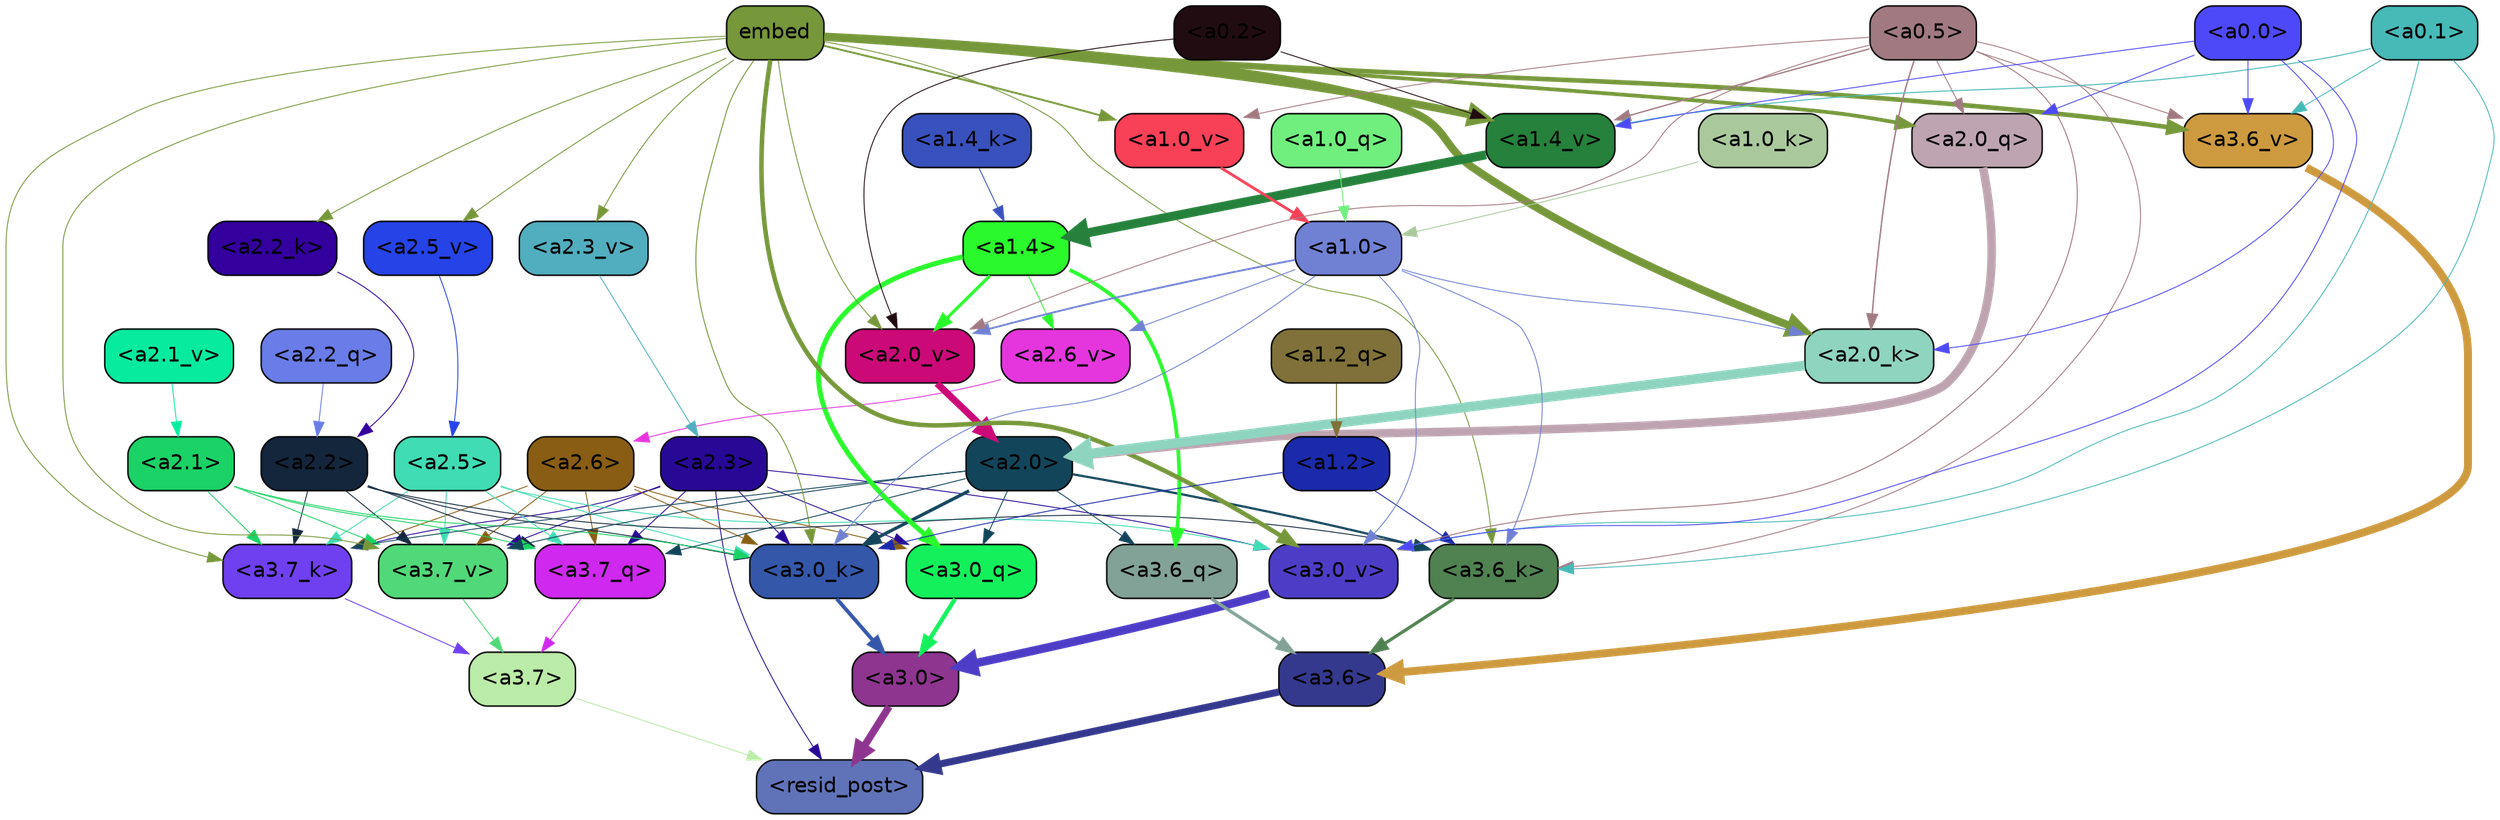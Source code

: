 strict digraph "" {
	graph [bgcolor=transparent,
		layout=dot,
		overlap=false,
		splines=true
	];
	"<a3.7>"	[color=black,
		fillcolor="#bbeba8",
		fontname=Helvetica,
		shape=box,
		style="filled, rounded"];
	"<resid_post>"	[color=black,
		fillcolor="#6073b9",
		fontname=Helvetica,
		shape=box,
		style="filled, rounded"];
	"<a3.7>" -> "<resid_post>"	[color="#bbeba8",
		penwidth=0.6];
	"<a3.6>"	[color=black,
		fillcolor="#35398d",
		fontname=Helvetica,
		shape=box,
		style="filled, rounded"];
	"<a3.6>" -> "<resid_post>"	[color="#35398d",
		penwidth=4.7534414529800415];
	"<a3.0>"	[color=black,
		fillcolor="#8e358f",
		fontname=Helvetica,
		shape=box,
		style="filled, rounded"];
	"<a3.0>" -> "<resid_post>"	[color="#8e358f",
		penwidth=4.898576855659485];
	"<a2.3>"	[color=black,
		fillcolor="#280996",
		fontname=Helvetica,
		shape=box,
		style="filled, rounded"];
	"<a2.3>" -> "<resid_post>"	[color="#280996",
		penwidth=0.6];
	"<a3.7_q>"	[color=black,
		fillcolor="#cf28ee",
		fontname=Helvetica,
		shape=box,
		style="filled, rounded"];
	"<a2.3>" -> "<a3.7_q>"	[color="#280996",
		penwidth=0.6];
	"<a3.0_q>"	[color=black,
		fillcolor="#13f05b",
		fontname=Helvetica,
		shape=box,
		style="filled, rounded"];
	"<a2.3>" -> "<a3.0_q>"	[color="#280996",
		penwidth=0.6];
	"<a3.7_k>"	[color=black,
		fillcolor="#6f40ef",
		fontname=Helvetica,
		shape=box,
		style="filled, rounded"];
	"<a2.3>" -> "<a3.7_k>"	[color="#280996",
		penwidth=0.6];
	"<a3.0_k>"	[color=black,
		fillcolor="#3457a9",
		fontname=Helvetica,
		shape=box,
		style="filled, rounded"];
	"<a2.3>" -> "<a3.0_k>"	[color="#280996",
		penwidth=0.6];
	"<a3.7_v>"	[color=black,
		fillcolor="#51d878",
		fontname=Helvetica,
		shape=box,
		style="filled, rounded"];
	"<a2.3>" -> "<a3.7_v>"	[color="#280996",
		penwidth=0.6];
	"<a3.0_v>"	[color=black,
		fillcolor="#4d3dc6",
		fontname=Helvetica,
		shape=box,
		style="filled, rounded"];
	"<a2.3>" -> "<a3.0_v>"	[color="#280996",
		penwidth=0.6];
	"<a3.7_q>" -> "<a3.7>"	[color="#cf28ee",
		penwidth=0.6];
	"<a3.6_q>"	[color=black,
		fillcolor="#82a297",
		fontname=Helvetica,
		shape=box,
		style="filled, rounded"];
	"<a3.6_q>" -> "<a3.6>"	[color="#82a297",
		penwidth=2.160832464694977];
	"<a3.0_q>" -> "<a3.0>"	[color="#13f05b",
		penwidth=2.870753765106201];
	"<a3.7_k>" -> "<a3.7>"	[color="#6f40ef",
		penwidth=0.6];
	"<a3.6_k>"	[color=black,
		fillcolor="#508151",
		fontname=Helvetica,
		shape=box,
		style="filled, rounded"];
	"<a3.6_k>" -> "<a3.6>"	[color="#508151",
		penwidth=2.13908451795578];
	"<a3.0_k>" -> "<a3.0>"	[color="#3457a9",
		penwidth=2.520303964614868];
	"<a3.7_v>" -> "<a3.7>"	[color="#51d878",
		penwidth=0.6];
	"<a3.6_v>"	[color=black,
		fillcolor="#cd9a3f",
		fontname=Helvetica,
		shape=box,
		style="filled, rounded"];
	"<a3.6_v>" -> "<a3.6>"	[color="#cd9a3f",
		penwidth=5.297133803367615];
	"<a3.0_v>" -> "<a3.0>"	[color="#4d3dc6",
		penwidth=5.680712580680847];
	"<a2.6>"	[color=black,
		fillcolor="#895d14",
		fontname=Helvetica,
		shape=box,
		style="filled, rounded"];
	"<a2.6>" -> "<a3.7_q>"	[color="#895d14",
		penwidth=0.6];
	"<a2.6>" -> "<a3.0_q>"	[color="#895d14",
		penwidth=0.6];
	"<a2.6>" -> "<a3.7_k>"	[color="#895d14",
		penwidth=0.6];
	"<a2.6>" -> "<a3.0_k>"	[color="#895d14",
		penwidth=0.6];
	"<a2.6>" -> "<a3.7_v>"	[color="#895d14",
		penwidth=0.6];
	"<a2.5>"	[color=black,
		fillcolor="#40dcb3",
		fontname=Helvetica,
		shape=box,
		style="filled, rounded"];
	"<a2.5>" -> "<a3.7_q>"	[color="#40dcb3",
		penwidth=0.6];
	"<a2.5>" -> "<a3.7_k>"	[color="#40dcb3",
		penwidth=0.6];
	"<a2.5>" -> "<a3.0_k>"	[color="#40dcb3",
		penwidth=0.6];
	"<a2.5>" -> "<a3.7_v>"	[color="#40dcb3",
		penwidth=0.6];
	"<a2.5>" -> "<a3.0_v>"	[color="#40dcb3",
		penwidth=0.6];
	"<a2.2>"	[color=black,
		fillcolor="#13263c",
		fontname=Helvetica,
		shape=box,
		style="filled, rounded"];
	"<a2.2>" -> "<a3.7_q>"	[color="#13263c",
		penwidth=0.6];
	"<a2.2>" -> "<a3.7_k>"	[color="#13263c",
		penwidth=0.6];
	"<a2.2>" -> "<a3.6_k>"	[color="#13263c",
		penwidth=0.6];
	"<a2.2>" -> "<a3.0_k>"	[color="#13263c",
		penwidth=0.6];
	"<a2.2>" -> "<a3.7_v>"	[color="#13263c",
		penwidth=0.6];
	"<a2.1>"	[color=black,
		fillcolor="#1ad265",
		fontname=Helvetica,
		shape=box,
		style="filled, rounded"];
	"<a2.1>" -> "<a3.7_q>"	[color="#1ad265",
		penwidth=0.6];
	"<a2.1>" -> "<a3.7_k>"	[color="#1ad265",
		penwidth=0.6];
	"<a2.1>" -> "<a3.0_k>"	[color="#1ad265",
		penwidth=0.6];
	"<a2.1>" -> "<a3.7_v>"	[color="#1ad265",
		penwidth=0.6];
	"<a2.0>"	[color=black,
		fillcolor="#13455a",
		fontname=Helvetica,
		shape=box,
		style="filled, rounded"];
	"<a2.0>" -> "<a3.7_q>"	[color="#13455a",
		penwidth=0.6];
	"<a2.0>" -> "<a3.6_q>"	[color="#13455a",
		penwidth=0.6];
	"<a2.0>" -> "<a3.0_q>"	[color="#13455a",
		penwidth=0.6];
	"<a2.0>" -> "<a3.7_k>"	[color="#13455a",
		penwidth=0.6];
	"<a2.0>" -> "<a3.6_k>"	[color="#13455a",
		penwidth=1.4957321882247925];
	"<a2.0>" -> "<a3.0_k>"	[color="#13455a",
		penwidth=2.18752121925354];
	"<a2.0>" -> "<a3.7_v>"	[color="#13455a",
		penwidth=0.6];
	"<a1.4>"	[color=black,
		fillcolor="#2af92c",
		fontname=Helvetica,
		shape=box,
		style="filled, rounded"];
	"<a1.4>" -> "<a3.6_q>"	[color="#2af92c",
		penwidth=2.4829938411712646];
	"<a1.4>" -> "<a3.0_q>"	[color="#2af92c",
		penwidth=3.299744725227356];
	"<a2.6_v>"	[color=black,
		fillcolor="#e536de",
		fontname=Helvetica,
		shape=box,
		style="filled, rounded"];
	"<a1.4>" -> "<a2.6_v>"	[color="#2af92c",
		penwidth=0.6];
	"<a2.0_v>"	[color=black,
		fillcolor="#cb0a77",
		fontname=Helvetica,
		shape=box,
		style="filled, rounded"];
	"<a1.4>" -> "<a2.0_v>"	[color="#2af92c",
		penwidth=2.092592429369688];
	embed	[color=black,
		fillcolor="#76973a",
		fontname=Helvetica,
		shape=box,
		style="filled, rounded"];
	embed -> "<a3.7_k>"	[color="#76973a",
		penwidth=0.6];
	embed -> "<a3.6_k>"	[color="#76973a",
		penwidth=0.6];
	embed -> "<a3.0_k>"	[color="#76973a",
		penwidth=0.6394047290086746];
	embed -> "<a3.7_v>"	[color="#76973a",
		penwidth=0.6];
	embed -> "<a3.6_v>"	[color="#76973a",
		penwidth=3.067279100418091];
	embed -> "<a3.0_v>"	[color="#76973a",
		penwidth=3.0212591886520386];
	"<a2.0_q>"	[color=black,
		fillcolor="#bea4b1",
		fontname=Helvetica,
		shape=box,
		style="filled, rounded"];
	embed -> "<a2.0_q>"	[color="#76973a",
		penwidth=2.5355080366134644];
	"<a2.2_k>"	[color=black,
		fillcolor="#33009e",
		fontname=Helvetica,
		shape=box,
		style="filled, rounded"];
	embed -> "<a2.2_k>"	[color="#76973a",
		penwidth=0.6];
	"<a2.0_k>"	[color=black,
		fillcolor="#8fd4bf",
		fontname=Helvetica,
		shape=box,
		style="filled, rounded"];
	embed -> "<a2.0_k>"	[color="#76973a",
		penwidth=5.2180726528167725];
	"<a2.5_v>"	[color=black,
		fillcolor="#2543e6",
		fontname=Helvetica,
		shape=box,
		style="filled, rounded"];
	embed -> "<a2.5_v>"	[color="#76973a",
		penwidth=0.6];
	"<a2.3_v>"	[color=black,
		fillcolor="#51aebe",
		fontname=Helvetica,
		shape=box,
		style="filled, rounded"];
	embed -> "<a2.3_v>"	[color="#76973a",
		penwidth=0.6];
	embed -> "<a2.0_v>"	[color="#76973a",
		penwidth=0.6];
	"<a1.4_v>"	[color=black,
		fillcolor="#25813b",
		fontname=Helvetica,
		shape=box,
		style="filled, rounded"];
	embed -> "<a1.4_v>"	[color="#76973a",
		penwidth=5.162249565124512];
	"<a1.0_v>"	[color=black,
		fillcolor="#f84057",
		fontname=Helvetica,
		shape=box,
		style="filled, rounded"];
	embed -> "<a1.0_v>"	[color="#76973a",
		penwidth=1.26457279920578];
	"<a1.2>"	[color=black,
		fillcolor="#1b2aaa",
		fontname=Helvetica,
		shape=box,
		style="filled, rounded"];
	"<a1.2>" -> "<a3.6_k>"	[color="#1b2aaa",
		penwidth=0.6];
	"<a1.2>" -> "<a3.0_k>"	[color="#1b2aaa",
		penwidth=0.6];
	"<a1.0>"	[color=black,
		fillcolor="#7081d4",
		fontname=Helvetica,
		shape=box,
		style="filled, rounded"];
	"<a1.0>" -> "<a3.6_k>"	[color="#7081d4",
		penwidth=0.6];
	"<a1.0>" -> "<a3.0_k>"	[color="#7081d4",
		penwidth=0.6];
	"<a1.0>" -> "<a3.0_v>"	[color="#7081d4",
		penwidth=0.6];
	"<a1.0>" -> "<a2.0_k>"	[color="#7081d4",
		penwidth=0.6];
	"<a1.0>" -> "<a2.6_v>"	[color="#7081d4",
		penwidth=0.6];
	"<a1.0>" -> "<a2.0_v>"	[color="#7081d4",
		penwidth=1.2132605910301208];
	"<a0.5>"	[color=black,
		fillcolor="#a17a81",
		fontname=Helvetica,
		shape=box,
		style="filled, rounded"];
	"<a0.5>" -> "<a3.6_k>"	[color="#a17a81",
		penwidth=0.6];
	"<a0.5>" -> "<a3.6_v>"	[color="#a17a81",
		penwidth=0.6];
	"<a0.5>" -> "<a3.0_v>"	[color="#a17a81",
		penwidth=0.648682102560997];
	"<a0.5>" -> "<a2.0_q>"	[color="#a17a81",
		penwidth=0.6];
	"<a0.5>" -> "<a2.0_k>"	[color="#a17a81",
		penwidth=0.9236047863960266];
	"<a0.5>" -> "<a2.0_v>"	[color="#a17a81",
		penwidth=0.6];
	"<a0.5>" -> "<a1.4_v>"	[color="#a17a81",
		penwidth=0.8783596754074097];
	"<a0.5>" -> "<a1.0_v>"	[color="#a17a81",
		penwidth=0.6];
	"<a0.1>"	[color=black,
		fillcolor="#47b9b7",
		fontname=Helvetica,
		shape=box,
		style="filled, rounded"];
	"<a0.1>" -> "<a3.6_k>"	[color="#47b9b7",
		penwidth=0.6];
	"<a0.1>" -> "<a3.6_v>"	[color="#47b9b7",
		penwidth=0.6];
	"<a0.1>" -> "<a3.0_v>"	[color="#47b9b7",
		penwidth=0.6];
	"<a0.1>" -> "<a1.4_v>"	[color="#47b9b7",
		penwidth=0.6490728855133057];
	"<a0.0>"	[color=black,
		fillcolor="#4e49f8",
		fontname=Helvetica,
		shape=box,
		style="filled, rounded"];
	"<a0.0>" -> "<a3.6_v>"	[color="#4e49f8",
		penwidth=0.6];
	"<a0.0>" -> "<a3.0_v>"	[color="#4e49f8",
		penwidth=0.6];
	"<a0.0>" -> "<a2.0_q>"	[color="#4e49f8",
		penwidth=0.6];
	"<a0.0>" -> "<a2.0_k>"	[color="#4e49f8",
		penwidth=0.6];
	"<a0.0>" -> "<a1.4_v>"	[color="#4e49f8",
		penwidth=0.6];
	"<a2.2_q>"	[color=black,
		fillcolor="#6a7ce7",
		fontname=Helvetica,
		shape=box,
		style="filled, rounded"];
	"<a2.2_q>" -> "<a2.2>"	[color="#6a7ce7",
		penwidth=0.6];
	"<a2.0_q>" -> "<a2.0>"	[color="#bea4b1",
		penwidth=5.681910276412964];
	"<a2.2_k>" -> "<a2.2>"	[color="#33009e",
		penwidth=0.6];
	"<a2.0_k>" -> "<a2.0>"	[color="#8fd4bf",
		penwidth=6.447777509689331];
	"<a2.6_v>" -> "<a2.6>"	[color="#e536de",
		penwidth=0.6];
	"<a2.5_v>" -> "<a2.5>"	[color="#2543e6",
		penwidth=0.6];
	"<a2.3_v>" -> "<a2.3>"	[color="#51aebe",
		penwidth=0.6];
	"<a2.1_v>"	[color=black,
		fillcolor="#07eb9e",
		fontname=Helvetica,
		shape=box,
		style="filled, rounded"];
	"<a2.1_v>" -> "<a2.1>"	[color="#07eb9e",
		penwidth=0.6];
	"<a2.0_v>" -> "<a2.0>"	[color="#cb0a77",
		penwidth=4.5695202350616455];
	"<a0.2>"	[color=black,
		fillcolor="#200c11",
		fontname=Helvetica,
		shape=box,
		style="filled, rounded"];
	"<a0.2>" -> "<a2.0_v>"	[color="#200c11",
		penwidth=0.6];
	"<a0.2>" -> "<a1.4_v>"	[color="#200c11",
		penwidth=0.6];
	"<a1.2_q>"	[color=black,
		fillcolor="#7f7139",
		fontname=Helvetica,
		shape=box,
		style="filled, rounded"];
	"<a1.2_q>" -> "<a1.2>"	[color="#7f7139",
		penwidth=0.6769798994064331];
	"<a1.0_q>"	[color=black,
		fillcolor="#70ee7e",
		fontname=Helvetica,
		shape=box,
		style="filled, rounded"];
	"<a1.0_q>" -> "<a1.0>"	[color="#70ee7e",
		penwidth=0.6];
	"<a1.4_k>"	[color=black,
		fillcolor="#3951bd",
		fontname=Helvetica,
		shape=box,
		style="filled, rounded"];
	"<a1.4_k>" -> "<a1.4>"	[color="#3951bd",
		penwidth=0.6];
	"<a1.0_k>"	[color=black,
		fillcolor="#a9c99d",
		fontname=Helvetica,
		shape=box,
		style="filled, rounded"];
	"<a1.0_k>" -> "<a1.0>"	[color="#a9c99d",
		penwidth=0.6];
	"<a1.4_v>" -> "<a1.4>"	[color="#25813b",
		penwidth=6.016597509384155];
	"<a1.0_v>" -> "<a1.0>"	[color="#f84057",
		penwidth=1.8562973737716675];
}
